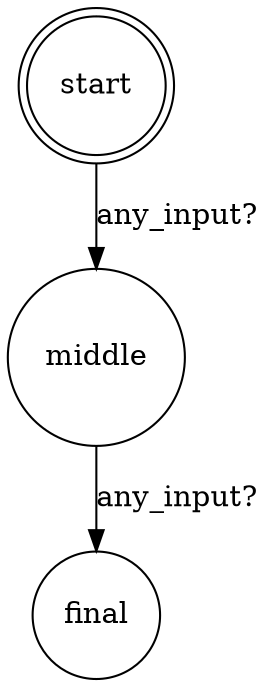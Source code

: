 digraph {
  "middle" [ shape = circle ]; 
  "middle" -> "final" [ label = "any_input?" ];
  "start" [ shape = doublecircle ]; 
  "start" -> "middle" [ label = "any_input?" ];
  "final" [ shape = circle ]; 
}
